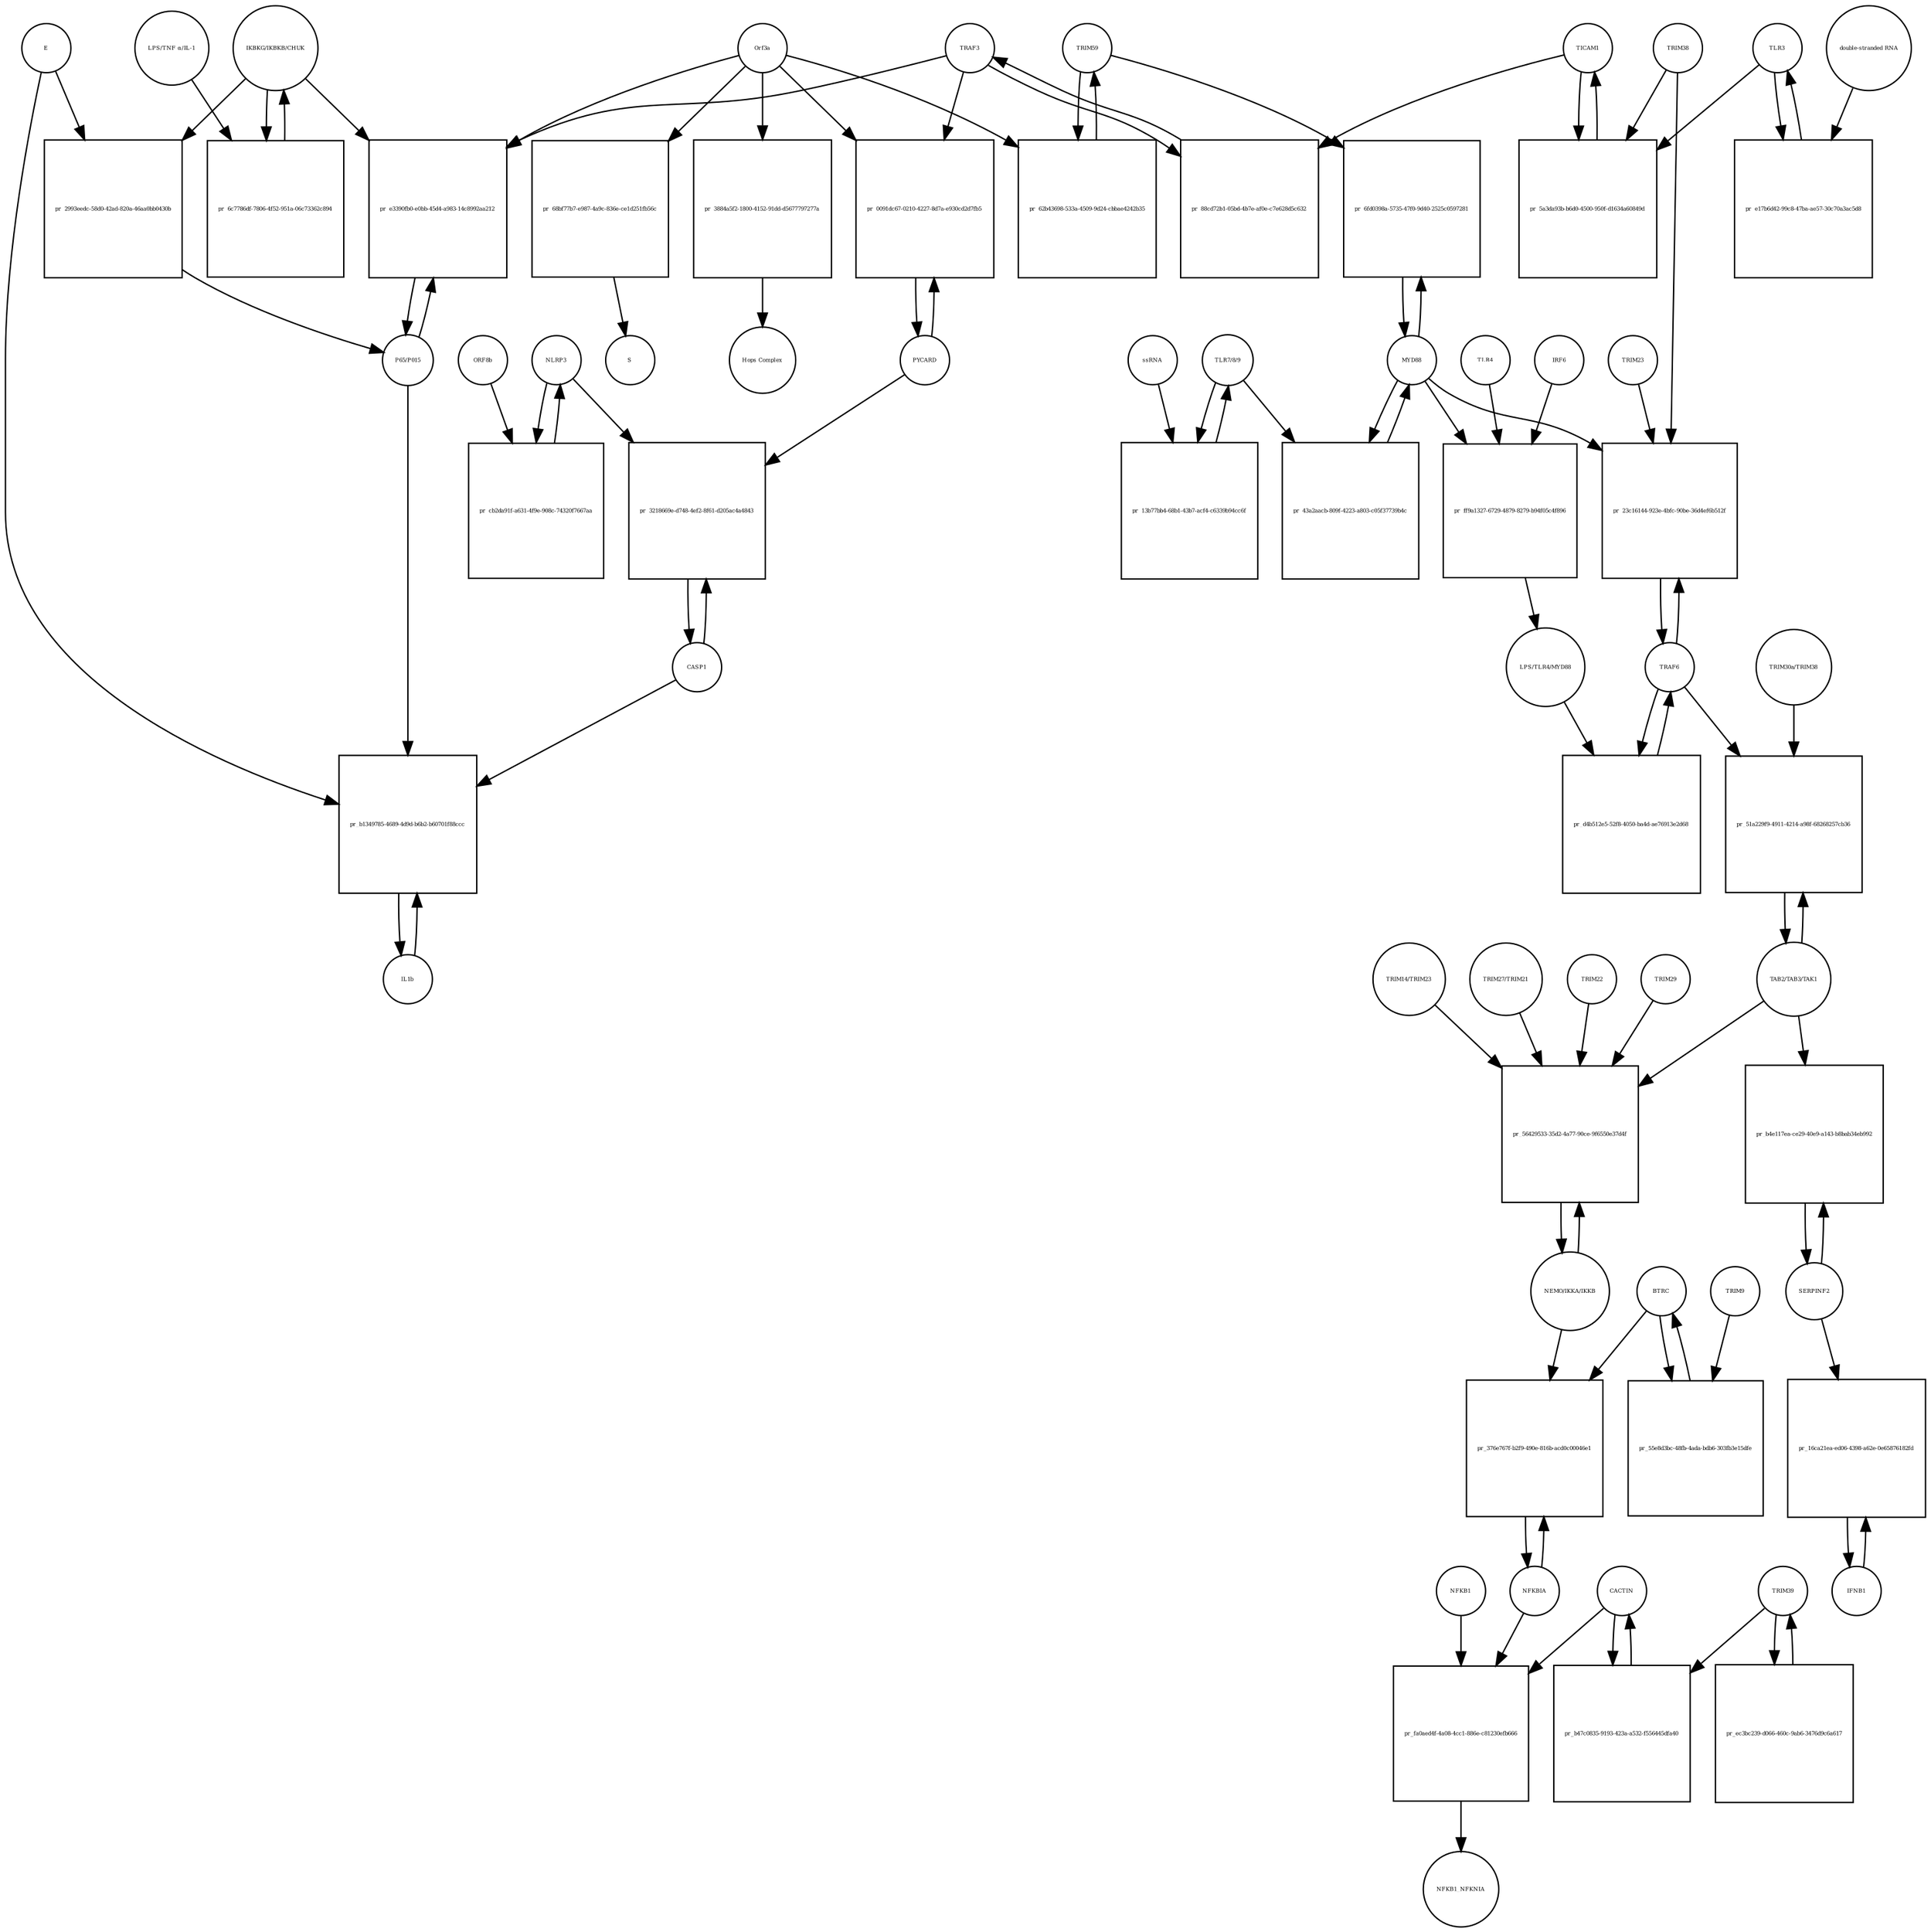 strict digraph  {
TRIM59 [annotation="urn_miriam_pubmed_22588174|urn_miriam_hgnc_30834", bipartite=0, cls=macromolecule, fontsize=4, label=TRIM59, shape=circle];
"pr_62b43698-533a-4509-9d24-cbbae4242b35" [annotation="", bipartite=1, cls=process, fontsize=4, label="pr_62b43698-533a-4509-9d24-cbbae4242b35", shape=square];
Orf3a [annotation=urn_miriam_uniprot_P0DTC3, bipartite=0, cls=macromolecule, fontsize=4, label=Orf3a, shape=circle];
NLRP3 [annotation="", bipartite=0, cls="macromolecule multimer", fontsize=4, label=NLRP3, shape=circle];
"pr_cb2da91f-a631-4f9e-908c-74320f7667aa" [annotation="", bipartite=1, cls=process, fontsize=4, label="pr_cb2da91f-a631-4f9e-908c-74320f7667aa", shape=square];
ORF8b [annotation=urn_miriam_ncbiprotein_BCD58760, bipartite=0, cls=macromolecule, fontsize=4, label=ORF8b, shape=circle];
TRAF3 [annotation=urn_miriam_hgnc_12033, bipartite=0, cls=macromolecule, fontsize=4, label=TRAF3, shape=circle];
"pr_88cd72b1-05bd-4b7e-af0e-c7e628d5c632" [annotation="", bipartite=1, cls=process, fontsize=4, label="pr_88cd72b1-05bd-4b7e-af0e-c7e628d5c632", shape=square];
TICAM1 [annotation=urn_miriam_hgnc_18348, bipartite=0, cls=macromolecule, fontsize=4, label=TICAM1, shape=circle];
"IKBKG/IKBKB/CHUK" [annotation="urn_miriam_hgnc_5961|urn_miriam_hgnc_5960|urn_miriam_hgnc_1974", bipartite=0, cls=complex, fontsize=4, label="IKBKG/IKBKB/CHUK", shape=circle];
"pr_6c7786df-7806-4f52-951a-06c73362c894" [annotation="", bipartite=1, cls=process, fontsize=4, label="pr_6c7786df-7806-4f52-951a-06c73362c894", shape=square];
"LPS/TNF α/IL-1" [annotation="urn_miriam_hgnc_6121|urn_miriam_hgnc_11916|urn_miriam_hgnc_5991", bipartite=0, cls=complex, fontsize=4, label="LPS/TNF α/IL-1", shape=circle];
"pr_2993eedc-58d0-42ad-820a-46aa0bb0430b" [annotation="", bipartite=1, cls=process, fontsize=4, label="pr_2993eedc-58d0-42ad-820a-46aa0bb0430b", shape=square];
"P65/P015" [annotation="urn_miriam_hgnc_9955|urn_miriam_hgnc_7794", bipartite=0, cls=complex, fontsize=4, label="P65/P015", shape=circle];
E [annotation=urn_miriam_ncbiprotein_1796318600, bipartite=0, cls=macromolecule, fontsize=4, label=E, shape=circle];
CASP1 [annotation=urn_miriam_hgnc_1499, bipartite=0, cls=macromolecule, fontsize=4, label=CASP1, shape=circle];
"pr_3218669e-d748-4ef2-8f61-d205ac4a4843" [annotation="", bipartite=1, cls=process, fontsize=4, label="pr_3218669e-d748-4ef2-8f61-d205ac4a4843", shape=square];
PYCARD [annotation="", bipartite=0, cls="macromolecule multimer", fontsize=4, label=PYCARD, shape=circle];
TRAF6 [annotation=urn_miriam_hgnc_12036, bipartite=0, cls=macromolecule, fontsize=4, label=TRAF6, shape=circle];
"pr_d4b512e5-52f8-4050-ba4d-ae76913e2d68" [annotation="", bipartite=1, cls=process, fontsize=4, label="pr_d4b512e5-52f8-4050-ba4d-ae76913e2d68", shape=square];
"LPS/TLR4/MYD88" [annotation="urn_miriam_hgnc_6121|urn_miriam_hgnc_11850|urn_miriam_hgnc_7562", bipartite=0, cls=complex, fontsize=4, label="LPS/TLR4/MYD88", shape=circle];
"pr_23c16144-923e-4bfc-90be-36d4ef6b512f" [annotation="", bipartite=1, cls=process, fontsize=4, label="pr_23c16144-923e-4bfc-90be-36d4ef6b512f", shape=square];
MYD88 [annotation=urn_miriam_hgnc_7562, bipartite=0, cls=macromolecule, fontsize=4, label=MYD88, shape=circle];
TRIM38 [annotation=urn_miriam_hgnc_10059, bipartite=0, cls=macromolecule, fontsize=4, label=TRIM38, shape=circle];
TRIM23 [annotation=urn_miriam_hgnc_660, bipartite=0, cls=macromolecule, fontsize=4, label=TRIM23, shape=circle];
"TLR7/8/9" [annotation="urn_miriam_hgnc_15633|urn_miriam_hgnc_15632|urn_miriam_hgnc_15631", bipartite=0, cls=complex, fontsize=4, label="TLR7/8/9", shape=circle];
"pr_13b77bb4-68b1-43b7-acf4-c6339b94cc6f" [annotation="", bipartite=1, cls=process, fontsize=4, label="pr_13b77bb4-68b1-43b7-acf4-c6339b94cc6f", shape=square];
ssRNA [annotation="", bipartite=0, cls="nucleic acid feature", fontsize=4, label=ssRNA, shape=circle];
"pr_5a3da93b-b6d0-4500-950f-d1634a60849d" [annotation="", bipartite=1, cls=process, fontsize=4, label="pr_5a3da93b-b6d0-4500-950f-d1634a60849d", shape=square];
TLR3 [annotation=urn_miriam_hgnc_11849, bipartite=0, cls=macromolecule, fontsize=4, label=TLR3, shape=circle];
"pr_43a2aacb-809f-4223-a803-c05f37739b4c" [annotation="", bipartite=1, cls=process, fontsize=4, label="pr_43a2aacb-809f-4223-a803-c05f37739b4c", shape=square];
"pr_6fd0398a-5735-47f0-9d40-2525c0597281" [annotation="", bipartite=1, cls=process, fontsize=4, label="pr_6fd0398a-5735-47f0-9d40-2525c0597281", shape=square];
"TAB2/TAB3/TAK1" [annotation="urn_miriam_hgnc_17075|urn_miriam_hgnc_30681|urn_miriam_hgnc_6859", bipartite=0, cls=complex, fontsize=4, label="TAB2/TAB3/TAK1", shape=circle];
"pr_51a229f9-4911-4214-a98f-68268257cb36" [annotation="", bipartite=1, cls=process, fontsize=4, label="pr_51a229f9-4911-4214-a98f-68268257cb36", shape=square];
"TRIM30a/TRIM38" [annotation="urn_miriam_hgnc_10059|urn_miriam_uniprot_P15533", bipartite=0, cls=complex, fontsize=4, label="TRIM30a/TRIM38", shape=circle];
"NEMO/IKKA/IKKB" [annotation="urn_miriam_hgnc_5961|urn_miriam_hgnc_5960|urn_miriam_hgnc_1974", bipartite=0, cls=complex, fontsize=4, label="NEMO/IKKA/IKKB", shape=circle];
"pr_56429533-35d2-4a77-90ce-9f6550e37d4f" [annotation="", bipartite=1, cls=process, fontsize=4, label="pr_56429533-35d2-4a77-90ce-9f6550e37d4f", shape=square];
TRIM22 [annotation=urn_miriam_hgnc_16379, bipartite=0, cls=macromolecule, fontsize=4, label=TRIM22, shape=circle];
TRIM29 [annotation=urn_miriam_hgnc_17274, bipartite=0, cls=macromolecule, fontsize=4, label=TRIM29, shape=circle];
"TRIM14/TRIM23" [annotation="urn_miriam_hgnc_16283|urn_miriam_hgnc_660", bipartite=0, cls=complex, fontsize=4, label="TRIM14/TRIM23", shape=circle];
"TRIM27/TRIM21" [annotation="urn_miriam_hgnc_9975|urn_miriam_hgnc_11312", bipartite=0, cls=complex, fontsize=4, label="TRIM27/TRIM21", shape=circle];
NFKBIA [annotation=urn_miriam_hgnc_7797, bipartite=0, cls=macromolecule, fontsize=4, label=NFKBIA, shape=circle];
"pr_376e767f-b2f9-490e-816b-acd0c00046e1" [annotation="", bipartite=1, cls=process, fontsize=4, label="pr_376e767f-b2f9-490e-816b-acd0c00046e1", shape=square];
BTRC [annotation=urn_miriam_hgnc_1144, bipartite=0, cls=macromolecule, fontsize=4, label=BTRC, shape=circle];
"pr_e3390fb0-e0bb-45d4-a983-14c8992aa212" [annotation="", bipartite=1, cls=process, fontsize=4, label="pr_e3390fb0-e0bb-45d4-a983-14c8992aa212", shape=square];
"pr_55e8d3bc-48fb-4ada-bdb6-303fb3e15dfe" [annotation="", bipartite=1, cls=process, fontsize=4, label="pr_55e8d3bc-48fb-4ada-bdb6-303fb3e15dfe", shape=square];
TRIM9 [annotation=urn_miriam_hgnc_16288, bipartite=0, cls=macromolecule, fontsize=4, label=TRIM9, shape=circle];
TRIM39 [annotation=urn_miriam_hgnc_10065, bipartite=0, cls=macromolecule, fontsize=4, label=TRIM39, shape=circle];
"pr_ec3bc239-d066-460c-9ab6-3476d9c6a617" [annotation="", bipartite=1, cls=process, fontsize=4, label="pr_ec3bc239-d066-460c-9ab6-3476d9c6a617", shape=square];
CACTIN [annotation=urn_miriam_hgnc_29938, bipartite=0, cls=macromolecule, fontsize=4, label=CACTIN, shape=circle];
"pr_b47c0835-9193-423a-a532-f556445dfa40" [annotation="", bipartite=1, cls=process, fontsize=4, label="pr_b47c0835-9193-423a-a532-f556445dfa40", shape=square];
NFKB1 [annotation=urn_miriam_hgnc_7794, bipartite=0, cls=macromolecule, fontsize=4, label=NFKB1, shape=circle];
"pr_fa0aed4f-4a08-4cc1-886e-c81230efb666" [annotation="", bipartite=1, cls=process, fontsize=4, label="pr_fa0aed4f-4a08-4cc1-886e-c81230efb666", shape=square];
NFKB1_NFKNIA [annotation="", bipartite=0, cls=complex, fontsize=4, label=NFKB1_NFKNIA, shape=circle];
SERPINF2 [annotation=urn_miriam_hgnc_9075, bipartite=0, cls=macromolecule, fontsize=4, label=SERPINF2, shape=circle];
"pr_b4e117ea-ce29-40e9-a143-b8bab34eb992" [annotation="", bipartite=1, cls=process, fontsize=4, label="pr_b4e117ea-ce29-40e9-a143-b8bab34eb992", shape=square];
IFNB1 [annotation=urn_miriam_hgnc_5434, bipartite=0, cls=macromolecule, fontsize=4, label=IFNB1, shape=circle];
"pr_16ca21ea-ed06-4398-a62e-0e65876182fd" [annotation="", bipartite=1, cls=process, fontsize=4, label="pr_16ca21ea-ed06-4398-a62e-0e65876182fd", shape=square];
"pr_e17b6d42-99c8-47ba-ae57-30c70a3ac5d8" [annotation="", bipartite=1, cls=process, fontsize=4, label="pr_e17b6d42-99c8-47ba-ae57-30c70a3ac5d8", shape=square];
"double-stranded RNA" [annotation="", bipartite=0, cls="nucleic acid feature", fontsize=4, label="double-stranded RNA", shape=circle];
"pr_68bf77b7-e987-4a9c-836e-ce1d251fb56c" [annotation="", bipartite=1, cls=process, fontsize=4, label="pr_68bf77b7-e987-4a9c-836e-ce1d251fb56c", shape=square];
S [annotation=urn_miriam_uniprot_P0DTC2, bipartite=0, cls=macromolecule, fontsize=4, label=S, shape=circle];
IL1b [annotation=urn_miriam_hgnc_5992, bipartite=0, cls=macromolecule, fontsize=4, label=IL1b, shape=circle];
"pr_b1349785-4689-4d9d-b6b2-b60701f88ccc" [annotation="", bipartite=1, cls=process, fontsize=4, label="pr_b1349785-4689-4d9d-b6b2-b60701f88ccc", shape=square];
"pr_0091dc67-0210-4227-8d7a-e930cd2d7fb5" [annotation="", bipartite=1, cls=process, fontsize=4, label="pr_0091dc67-0210-4227-8d7a-e930cd2d7fb5", shape=square];
"pr_3884a5f2-1800-4152-91dd-d5677797277a" [annotation="", bipartite=1, cls=process, fontsize=4, label="pr_3884a5f2-1800-4152-91dd-d5677797277a", shape=square];
"Hops Complex" [annotation="urn_miriam_uniprot_J9TC74|urn_miriam_hgnc_14583|urn_miriam_hgnc_20593|urn_miriam_hgnc_24048|urn_miriam_hgnc_5013|urn_miriam_hgnc_20266", bipartite=0, cls=complex, fontsize=4, label="Hops Complex", shape=circle];
TLR4 [annotation="", bipartite=0, cls=macromolecule, fontsize=4, label=TLR4, shape=circle];
"pr_ff9a1327-6729-4879-8279-b94f05c4f896" [annotation="", bipartite=1, cls=process, fontsize=4, label="pr_ff9a1327-6729-4879-8279-b94f05c4f896", shape=square];
IRF6 [annotation="", bipartite=0, cls=macromolecule, fontsize=4, label=IRF6, shape=circle];
TRIM59 -> "pr_62b43698-533a-4509-9d24-cbbae4242b35"  [annotation="", interaction_type=consumption];
TRIM59 -> "pr_6fd0398a-5735-47f0-9d40-2525c0597281"  [annotation=urn_miriam_pubmed_22588174, interaction_type=inhibition];
"pr_62b43698-533a-4509-9d24-cbbae4242b35" -> TRIM59  [annotation="", interaction_type=production];
Orf3a -> "pr_62b43698-533a-4509-9d24-cbbae4242b35"  [annotation=urn_miriam_pubmed_28829373, interaction_type="necessary stimulation"];
Orf3a -> "pr_e3390fb0-e0bb-45d4-a983-14c8992aa212"  [annotation="urn_miriam_pubmed_31034780|urn_miriam_pubmed_32172672", interaction_type="necessary stimulation"];
Orf3a -> "pr_68bf77b7-e987-4a9c-836e-ce1d251fb56c"  [annotation=urn_miriam_pubmed_32172672, interaction_type="necessary stimulation"];
Orf3a -> "pr_0091dc67-0210-4227-8d7a-e930cd2d7fb5"  [annotation=urn_miriam_pubmed_32172672, interaction_type="necessary stimulation"];
Orf3a -> "pr_3884a5f2-1800-4152-91dd-d5677797277a"  [annotation="urn_miriam_pubmed_15316659|urn_miriam_pubmed_17715238|urn_miriam_pubmed_25375324|urn_miriam_pubmed_19590927", interaction_type="necessary stimulation"];
NLRP3 -> "pr_cb2da91f-a631-4f9e-908c-74320f7667aa"  [annotation="", interaction_type=consumption];
NLRP3 -> "pr_3218669e-d748-4ef2-8f61-d205ac4a4843"  [annotation="", interaction_type=consumption];
"pr_cb2da91f-a631-4f9e-908c-74320f7667aa" -> NLRP3  [annotation="", interaction_type=production];
ORF8b -> "pr_cb2da91f-a631-4f9e-908c-74320f7667aa"  [annotation=urn_miriam_pubmed_31231549, interaction_type="necessary stimulation"];
TRAF3 -> "pr_88cd72b1-05bd-4b7e-af0e-c7e628d5c632"  [annotation="", interaction_type=consumption];
TRAF3 -> "pr_e3390fb0-e0bb-45d4-a983-14c8992aa212"  [annotation="urn_miriam_pubmed_31034780|urn_miriam_pubmed_32172672", interaction_type=catalysis];
TRAF3 -> "pr_0091dc67-0210-4227-8d7a-e930cd2d7fb5"  [annotation=urn_miriam_pubmed_32172672, interaction_type=catalysis];
"pr_88cd72b1-05bd-4b7e-af0e-c7e628d5c632" -> TRAF3  [annotation="", interaction_type=production];
TICAM1 -> "pr_88cd72b1-05bd-4b7e-af0e-c7e628d5c632"  [annotation=urn_miriam_pubmed_28829373, interaction_type="necessary stimulation"];
TICAM1 -> "pr_5a3da93b-b6d0-4500-950f-d1634a60849d"  [annotation="", interaction_type=consumption];
"IKBKG/IKBKB/CHUK" -> "pr_6c7786df-7806-4f52-951a-06c73362c894"  [annotation="", interaction_type=consumption];
"IKBKG/IKBKB/CHUK" -> "pr_2993eedc-58d0-42ad-820a-46aa0bb0430b"  [annotation="", interaction_type=consumption];
"IKBKG/IKBKB/CHUK" -> "pr_e3390fb0-e0bb-45d4-a983-14c8992aa212"  [annotation="urn_miriam_pubmed_31034780|urn_miriam_pubmed_32172672", interaction_type=catalysis];
"pr_6c7786df-7806-4f52-951a-06c73362c894" -> "IKBKG/IKBKB/CHUK"  [annotation="", interaction_type=production];
"LPS/TNF α/IL-1" -> "pr_6c7786df-7806-4f52-951a-06c73362c894"  [annotation="urn_miriam_pubmed_32172672|urn_miriam_taxonomy_2697049", interaction_type=catalysis];
"pr_2993eedc-58d0-42ad-820a-46aa0bb0430b" -> "P65/P015"  [annotation="", interaction_type=production];
"P65/P015" -> "pr_e3390fb0-e0bb-45d4-a983-14c8992aa212"  [annotation="", interaction_type=consumption];
"P65/P015" -> "pr_b1349785-4689-4d9d-b6b2-b60701f88ccc"  [annotation=urn_miriam_pubmed_31034780, interaction_type=stimulation];
E -> "pr_2993eedc-58d0-42ad-820a-46aa0bb0430b"  [annotation="urn_miriam_pubmed_32172672|urn_miriam_taxonomy_2697049", interaction_type="necessary stimulation"];
E -> "pr_b1349785-4689-4d9d-b6b2-b60701f88ccc"  [annotation=urn_miriam_pubmed_31034780, interaction_type=catalysis];
CASP1 -> "pr_3218669e-d748-4ef2-8f61-d205ac4a4843"  [annotation="", interaction_type=consumption];
CASP1 -> "pr_b1349785-4689-4d9d-b6b2-b60701f88ccc"  [annotation=urn_miriam_pubmed_31034780, interaction_type=catalysis];
"pr_3218669e-d748-4ef2-8f61-d205ac4a4843" -> CASP1  [annotation="", interaction_type=production];
PYCARD -> "pr_3218669e-d748-4ef2-8f61-d205ac4a4843"  [annotation="", interaction_type=consumption];
PYCARD -> "pr_0091dc67-0210-4227-8d7a-e930cd2d7fb5"  [annotation="", interaction_type=consumption];
TRAF6 -> "pr_d4b512e5-52f8-4050-ba4d-ae76913e2d68"  [annotation="", interaction_type=consumption];
TRAF6 -> "pr_23c16144-923e-4bfc-90be-36d4ef6b512f"  [annotation="", interaction_type=consumption];
TRAF6 -> "pr_51a229f9-4911-4214-a98f-68268257cb36"  [annotation="urn_miriam_pubmed_23758787|urn_miriam_pubmed_25172371|urn_miriam_pubmed_18345001", interaction_type="necessary stimulation"];
"pr_d4b512e5-52f8-4050-ba4d-ae76913e2d68" -> TRAF6  [annotation="", interaction_type=production];
"LPS/TLR4/MYD88" -> "pr_d4b512e5-52f8-4050-ba4d-ae76913e2d68"  [annotation=urn_miriam_pubmed_23758787, interaction_type=catalysis];
"pr_23c16144-923e-4bfc-90be-36d4ef6b512f" -> TRAF6  [annotation="", interaction_type=production];
MYD88 -> "pr_23c16144-923e-4bfc-90be-36d4ef6b512f"  [annotation="urn_miriam_pubmed_15361868|urn_miriam_pubmed_22539786|urn_miriam_pubmed_20724660", interaction_type="necessary stimulation"];
MYD88 -> "pr_43a2aacb-809f-4223-a803-c05f37739b4c"  [annotation="", interaction_type=consumption];
MYD88 -> "pr_6fd0398a-5735-47f0-9d40-2525c0597281"  [annotation="", interaction_type=consumption];
MYD88 -> "pr_ff9a1327-6729-4879-8279-b94f05c4f896"  [annotation="", interaction_type=consumption];
TRIM38 -> "pr_23c16144-923e-4bfc-90be-36d4ef6b512f"  [annotation="urn_miriam_pubmed_15361868|urn_miriam_pubmed_22539786|urn_miriam_pubmed_20724660", interaction_type=inhibition];
TRIM38 -> "pr_5a3da93b-b6d0-4500-950f-d1634a60849d"  [annotation="urn_miriam_pubmed_23758787|urn_miriam_pubmed_22539786", interaction_type=inhibition];
TRIM23 -> "pr_23c16144-923e-4bfc-90be-36d4ef6b512f"  [annotation="urn_miriam_pubmed_15361868|urn_miriam_pubmed_22539786|urn_miriam_pubmed_20724660", interaction_type="necessary stimulation"];
"TLR7/8/9" -> "pr_13b77bb4-68b1-43b7-acf4-c6339b94cc6f"  [annotation="", interaction_type=consumption];
"TLR7/8/9" -> "pr_43a2aacb-809f-4223-a803-c05f37739b4c"  [annotation=urn_miriam_pubmed_15361868, interaction_type="necessary stimulation"];
"pr_13b77bb4-68b1-43b7-acf4-c6339b94cc6f" -> "TLR7/8/9"  [annotation="", interaction_type=production];
ssRNA -> "pr_13b77bb4-68b1-43b7-acf4-c6339b94cc6f"  [annotation=urn_miriam_pubmed_21782231, interaction_type="necessary stimulation"];
"pr_5a3da93b-b6d0-4500-950f-d1634a60849d" -> TICAM1  [annotation="", interaction_type=production];
TLR3 -> "pr_5a3da93b-b6d0-4500-950f-d1634a60849d"  [annotation="urn_miriam_pubmed_23758787|urn_miriam_pubmed_22539786", interaction_type="necessary stimulation"];
TLR3 -> "pr_e17b6d42-99c8-47ba-ae57-30c70a3ac5d8"  [annotation="", interaction_type=consumption];
"pr_43a2aacb-809f-4223-a803-c05f37739b4c" -> MYD88  [annotation="", interaction_type=production];
"pr_6fd0398a-5735-47f0-9d40-2525c0597281" -> MYD88  [annotation="", interaction_type=production];
"TAB2/TAB3/TAK1" -> "pr_51a229f9-4911-4214-a98f-68268257cb36"  [annotation="", interaction_type=consumption];
"TAB2/TAB3/TAK1" -> "pr_56429533-35d2-4a77-90ce-9f6550e37d4f"  [annotation="urn_miriam_pubmed_23758787|urn_miriam_pubmed_23408607|urn_miriam_pubmed_26358190|urn_miriam_pubmed_27695001|urn_miriam_pubmed_24379373|urn_miriam_pubmed_20724660", interaction_type="necessary stimulation"];
"TAB2/TAB3/TAK1" -> "pr_b4e117ea-ce29-40e9-a143-b8bab34eb992"  [annotation=urn_miriam_pubmed_17706453, interaction_type="necessary stimulation"];
"pr_51a229f9-4911-4214-a98f-68268257cb36" -> "TAB2/TAB3/TAK1"  [annotation="", interaction_type=production];
"TRIM30a/TRIM38" -> "pr_51a229f9-4911-4214-a98f-68268257cb36"  [annotation="urn_miriam_pubmed_23758787|urn_miriam_pubmed_25172371|urn_miriam_pubmed_18345001", interaction_type=inhibition];
"NEMO/IKKA/IKKB" -> "pr_56429533-35d2-4a77-90ce-9f6550e37d4f"  [annotation="", interaction_type=consumption];
"NEMO/IKKA/IKKB" -> "pr_376e767f-b2f9-490e-816b-acd0c00046e1"  [annotation=urn_miriam_pubmed_21135871, interaction_type=catalysis];
"pr_56429533-35d2-4a77-90ce-9f6550e37d4f" -> "NEMO/IKKA/IKKB"  [annotation="", interaction_type=production];
TRIM22 -> "pr_56429533-35d2-4a77-90ce-9f6550e37d4f"  [annotation="urn_miriam_pubmed_23758787|urn_miriam_pubmed_23408607|urn_miriam_pubmed_26358190|urn_miriam_pubmed_27695001|urn_miriam_pubmed_24379373|urn_miriam_pubmed_20724660", interaction_type=inhibition];
TRIM29 -> "pr_56429533-35d2-4a77-90ce-9f6550e37d4f"  [annotation="urn_miriam_pubmed_23758787|urn_miriam_pubmed_23408607|urn_miriam_pubmed_26358190|urn_miriam_pubmed_27695001|urn_miriam_pubmed_24379373|urn_miriam_pubmed_20724660", interaction_type=inhibition];
"TRIM14/TRIM23" -> "pr_56429533-35d2-4a77-90ce-9f6550e37d4f"  [annotation="urn_miriam_pubmed_23758787|urn_miriam_pubmed_23408607|urn_miriam_pubmed_26358190|urn_miriam_pubmed_27695001|urn_miriam_pubmed_24379373|urn_miriam_pubmed_20724660", interaction_type="necessary stimulation"];
"TRIM27/TRIM21" -> "pr_56429533-35d2-4a77-90ce-9f6550e37d4f"  [annotation="urn_miriam_pubmed_23758787|urn_miriam_pubmed_23408607|urn_miriam_pubmed_26358190|urn_miriam_pubmed_27695001|urn_miriam_pubmed_24379373|urn_miriam_pubmed_20724660", interaction_type=inhibition];
NFKBIA -> "pr_376e767f-b2f9-490e-816b-acd0c00046e1"  [annotation="", interaction_type=consumption];
NFKBIA -> "pr_fa0aed4f-4a08-4cc1-886e-c81230efb666"  [annotation="", interaction_type=consumption];
"pr_376e767f-b2f9-490e-816b-acd0c00046e1" -> NFKBIA  [annotation="", interaction_type=production];
BTRC -> "pr_376e767f-b2f9-490e-816b-acd0c00046e1"  [annotation=urn_miriam_pubmed_21135871, interaction_type=catalysis];
BTRC -> "pr_55e8d3bc-48fb-4ada-bdb6-303fb3e15dfe"  [annotation="", interaction_type=consumption];
"pr_e3390fb0-e0bb-45d4-a983-14c8992aa212" -> "P65/P015"  [annotation="", interaction_type=production];
"pr_55e8d3bc-48fb-4ada-bdb6-303fb3e15dfe" -> BTRC  [annotation="", interaction_type=production];
TRIM9 -> "pr_55e8d3bc-48fb-4ada-bdb6-303fb3e15dfe"  [annotation=urn_miriam_pubmed_21135871, interaction_type=inhibition];
TRIM39 -> "pr_ec3bc239-d066-460c-9ab6-3476d9c6a617"  [annotation="", interaction_type=consumption];
TRIM39 -> "pr_b47c0835-9193-423a-a532-f556445dfa40"  [annotation=urn_miriam_pubmed_26999213, interaction_type="necessary stimulation"];
"pr_ec3bc239-d066-460c-9ab6-3476d9c6a617" -> TRIM39  [annotation="", interaction_type=production];
CACTIN -> "pr_b47c0835-9193-423a-a532-f556445dfa40"  [annotation="", interaction_type=consumption];
CACTIN -> "pr_fa0aed4f-4a08-4cc1-886e-c81230efb666"  [annotation=urn_miriam_pubmed_26999213, interaction_type=inhibition];
"pr_b47c0835-9193-423a-a532-f556445dfa40" -> CACTIN  [annotation="", interaction_type=production];
NFKB1 -> "pr_fa0aed4f-4a08-4cc1-886e-c81230efb666"  [annotation="", interaction_type=consumption];
"pr_fa0aed4f-4a08-4cc1-886e-c81230efb666" -> NFKB1_NFKNIA  [annotation="", interaction_type=production];
SERPINF2 -> "pr_b4e117ea-ce29-40e9-a143-b8bab34eb992"  [annotation="", interaction_type=consumption];
SERPINF2 -> "pr_16ca21ea-ed06-4398-a62e-0e65876182fd"  [annotation=urn_miriam_pubmed_17706453, interaction_type=stimulation];
"pr_b4e117ea-ce29-40e9-a143-b8bab34eb992" -> SERPINF2  [annotation="", interaction_type=production];
IFNB1 -> "pr_16ca21ea-ed06-4398-a62e-0e65876182fd"  [annotation="", interaction_type=consumption];
"pr_16ca21ea-ed06-4398-a62e-0e65876182fd" -> IFNB1  [annotation="", interaction_type=production];
"pr_e17b6d42-99c8-47ba-ae57-30c70a3ac5d8" -> TLR3  [annotation="", interaction_type=production];
"double-stranded RNA" -> "pr_e17b6d42-99c8-47ba-ae57-30c70a3ac5d8"  [annotation=urn_miriam_pubmed_23758787, interaction_type="necessary stimulation"];
"pr_68bf77b7-e987-4a9c-836e-ce1d251fb56c" -> S  [annotation="", interaction_type=production];
IL1b -> "pr_b1349785-4689-4d9d-b6b2-b60701f88ccc"  [annotation="", interaction_type=consumption];
"pr_b1349785-4689-4d9d-b6b2-b60701f88ccc" -> IL1b  [annotation="", interaction_type=production];
"pr_0091dc67-0210-4227-8d7a-e930cd2d7fb5" -> PYCARD  [annotation="", interaction_type=production];
"pr_3884a5f2-1800-4152-91dd-d5677797277a" -> "Hops Complex"  [annotation="", interaction_type=production];
TLR4 -> "pr_ff9a1327-6729-4879-8279-b94f05c4f896"  [annotation="", interaction_type=consumption];
"pr_ff9a1327-6729-4879-8279-b94f05c4f896" -> "LPS/TLR4/MYD88"  [annotation="", interaction_type=production];
IRF6 -> "pr_ff9a1327-6729-4879-8279-b94f05c4f896"  [annotation="", interaction_type=consumption];
}
